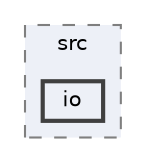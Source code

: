 digraph "io"
{
 // LATEX_PDF_SIZE
  bgcolor="transparent";
  edge [fontname=Helvetica,fontsize=10,labelfontname=Helvetica,labelfontsize=10];
  node [fontname=Helvetica,fontsize=10,shape=box,height=0.2,width=0.4];
  compound=true
  subgraph clusterdir_3ec1db011a615567aa81ae8fa855e154 {
    graph [ bgcolor="#edf0f7", pencolor="grey50", label="src", fontname=Helvetica,fontsize=10 style="filled,dashed", URL="dir_3ec1db011a615567aa81ae8fa855e154.html",tooltip=""]
  dir_ea2d7801c3049f95655938a3c538f914 [label="io", fillcolor="#edf0f7", color="grey25", style="filled,bold", URL="dir_ea2d7801c3049f95655938a3c538f914.html",tooltip=""];
  }
}
